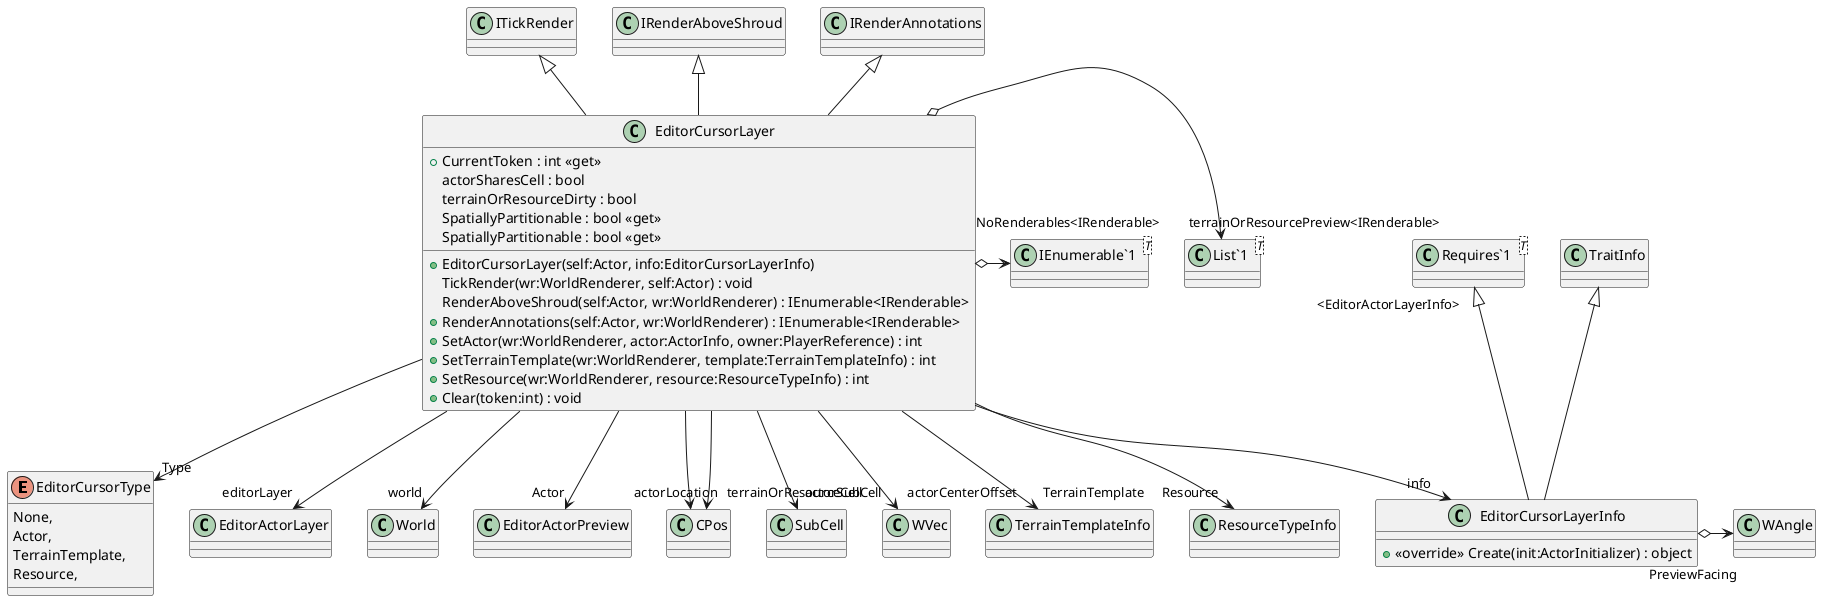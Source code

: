 @startuml
enum EditorCursorType {
    None,
    Actor,
    TerrainTemplate,
    Resource,
}
class EditorCursorLayerInfo {
    + <<override>> Create(init:ActorInitializer) : object
}
class EditorCursorLayer {
    + CurrentToken : int <<get>>
    actorSharesCell : bool
    terrainOrResourceDirty : bool
    + EditorCursorLayer(self:Actor, info:EditorCursorLayerInfo)
    TickRender(wr:WorldRenderer, self:Actor) : void
    RenderAboveShroud(self:Actor, wr:WorldRenderer) : IEnumerable<IRenderable>
    SpatiallyPartitionable : bool <<get>>
    + RenderAnnotations(self:Actor, wr:WorldRenderer) : IEnumerable<IRenderable>
    SpatiallyPartitionable : bool <<get>>
    + SetActor(wr:WorldRenderer, actor:ActorInfo, owner:PlayerReference) : int
    + SetTerrainTemplate(wr:WorldRenderer, template:TerrainTemplateInfo) : int
    + SetResource(wr:WorldRenderer, resource:ResourceTypeInfo) : int
    + Clear(token:int) : void
}
class "Requires`1"<T> {
}
class "List`1"<T> {
}
class "IEnumerable`1"<T> {
}
TraitInfo <|-- EditorCursorLayerInfo
"Requires`1" "<EditorActorLayerInfo>" <|-- EditorCursorLayerInfo
EditorCursorLayerInfo o-> "PreviewFacing" WAngle
ITickRender <|-- EditorCursorLayer
IRenderAboveShroud <|-- EditorCursorLayer
IRenderAnnotations <|-- EditorCursorLayer
EditorCursorLayer --> "info" EditorCursorLayerInfo
EditorCursorLayer --> "editorLayer" EditorActorLayer
EditorCursorLayer --> "world" World
EditorCursorLayer --> "Type" EditorCursorType
EditorCursorLayer --> "Actor" EditorActorPreview
EditorCursorLayer --> "actorLocation" CPos
EditorCursorLayer --> "actorSubCell" SubCell
EditorCursorLayer --> "actorCenterOffset" WVec
EditorCursorLayer --> "TerrainTemplate" TerrainTemplateInfo
EditorCursorLayer --> "Resource" ResourceTypeInfo
EditorCursorLayer --> "terrainOrResourceCell" CPos
EditorCursorLayer o-> "terrainOrResourcePreview<IRenderable>" "List`1"
EditorCursorLayer o-> "NoRenderables<IRenderable>" "IEnumerable`1"
@enduml
